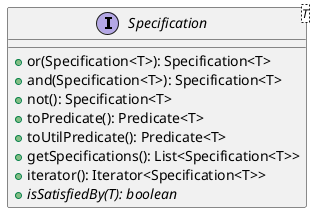 @startuml

    interface Specification<T> {
        +or(Specification<T>): Specification<T>
        +and(Specification<T>): Specification<T>
        +not(): Specification<T>
        +toPredicate(): Predicate<T>
        +toUtilPredicate(): Predicate<T>
        +getSpecifications(): List<Specification<T>>
        +iterator(): Iterator<Specification<T>>
        {abstract} +isSatisfiedBy(T): boolean
    }

@enduml
